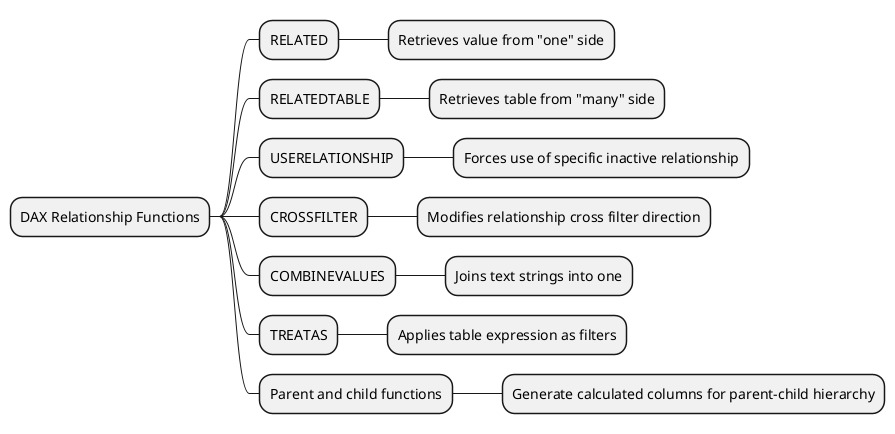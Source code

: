 @startmindmap
* DAX Relationship Functions
** RELATED
*** Retrieves value from "one" side
** RELATEDTABLE
*** Retrieves table from "many" side
** USERELATIONSHIP
*** Forces use of specific inactive relationship
** CROSSFILTER
*** Modifies relationship cross filter direction
** COMBINEVALUES
*** Joins text strings into one
** TREATAS
*** Applies table expression as filters
** Parent and child functions
*** Generate calculated columns for parent-child hierarchy
@endmindmap